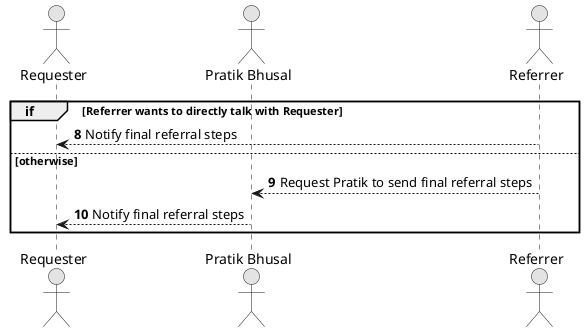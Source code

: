 @startuml
' Basic Configuration
skinparam monochrome true
skinparam shadowing false
autonumber 8

actor "Requester" as requester
actor "Pratik Bhusal" as pratik
actor "Referrer" as referrer

group if [Referrer wants to directly talk with Requester]
    requester <-- referrer: Notify final referral steps
else otherwise
    pratik <-- referrer: Request Pratik to send final referral steps
    requester <-- pratik: Notify final referral steps
end

@enduml
